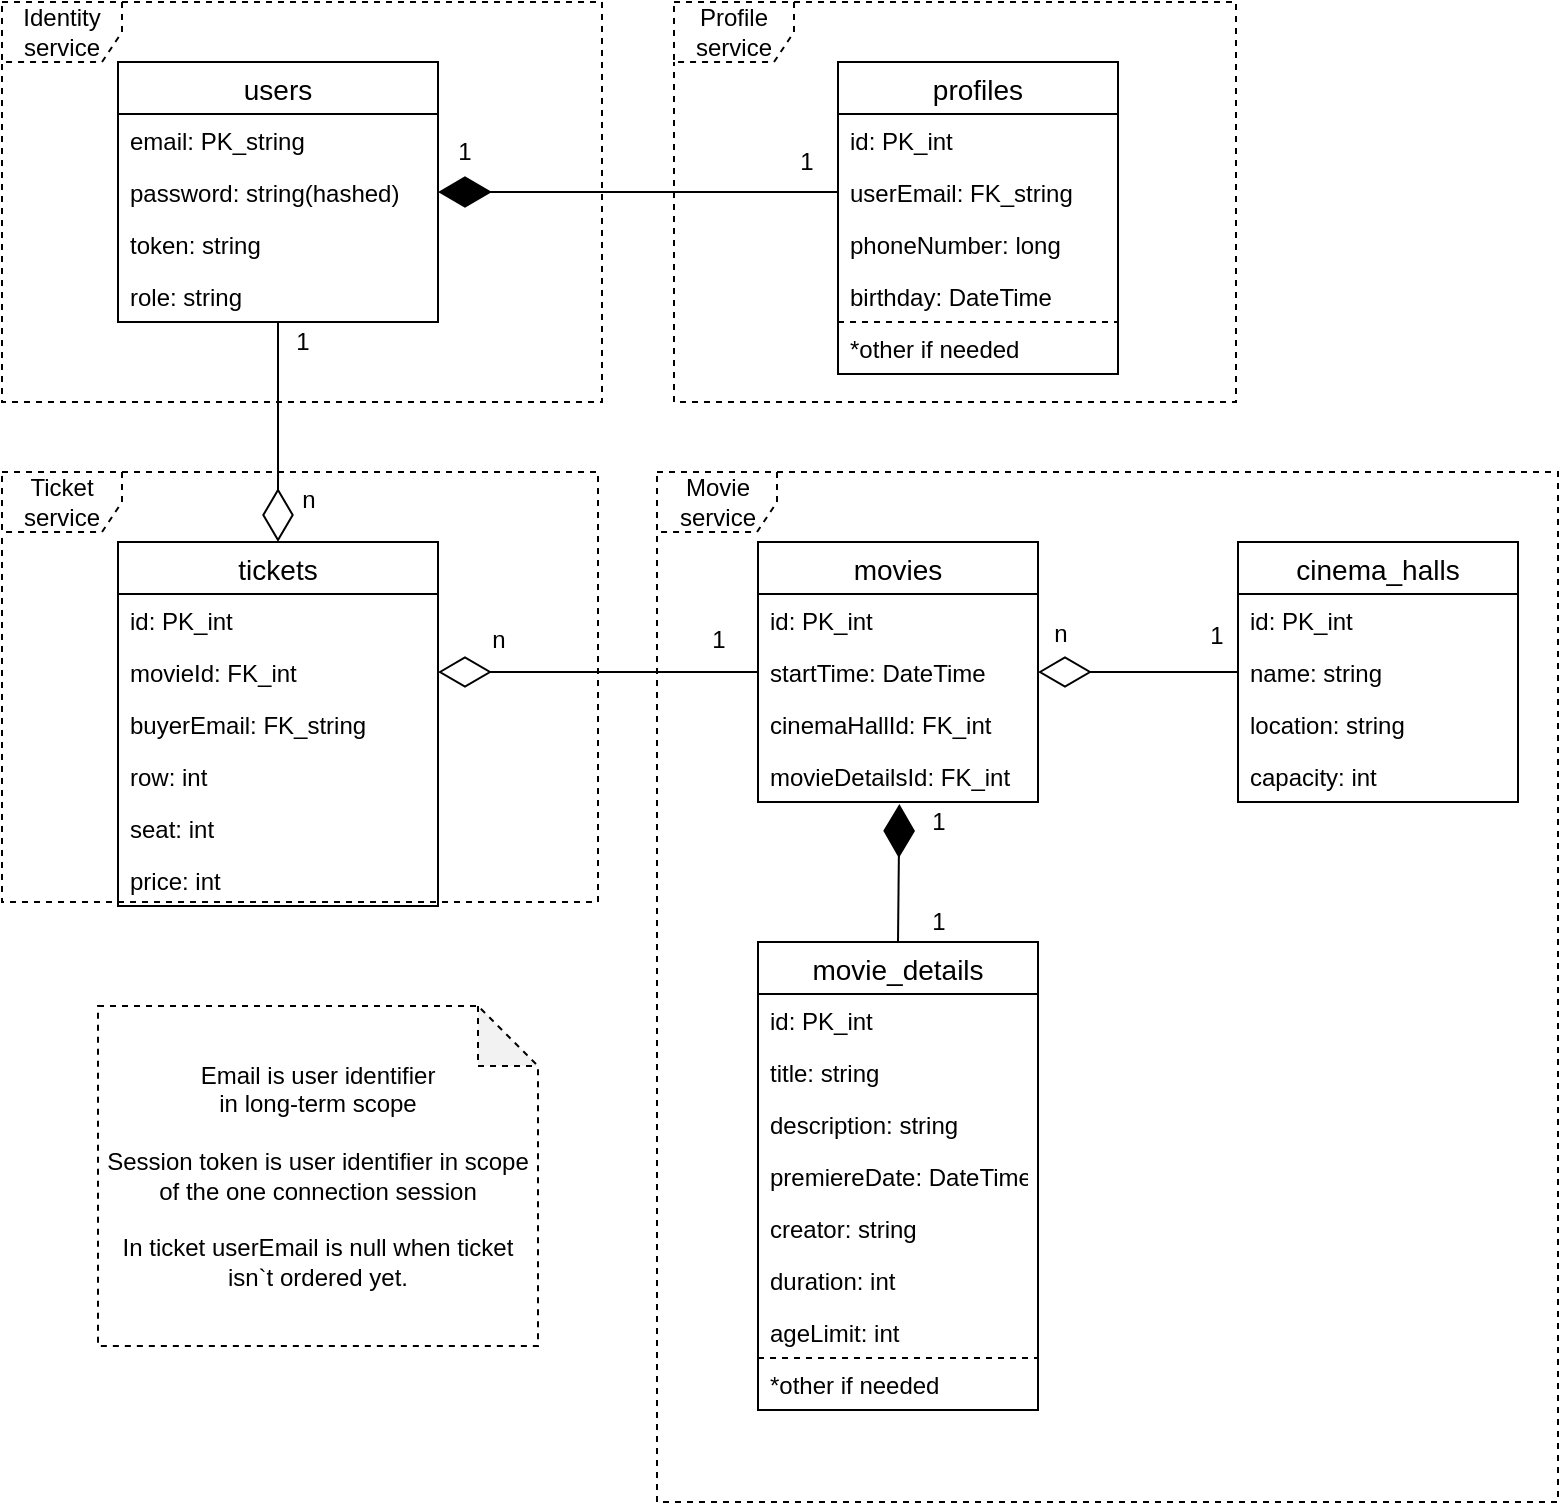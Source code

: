 <mxfile version="13.1.9" type="device"><diagram id="HyPP4iMAZvmTg-MVXENC" name="Page-1"><mxGraphModel dx="1278" dy="548" grid="1" gridSize="10" guides="1" tooltips="1" connect="1" arrows="1" fold="1" page="1" pageScale="1" pageWidth="827" pageHeight="1169" math="0" shadow="0"><root><mxCell id="0"/><mxCell id="1" parent="0"/><mxCell id="A431iBK7toPbm6oHmLE2-80" value="Identity&lt;br&gt;service" style="shape=umlFrame;whiteSpace=wrap;html=1;dashed=1;strokeColor=#000000;" parent="1" vertex="1"><mxGeometry x="22" y="10" width="300" height="200" as="geometry"/></mxCell><mxCell id="A431iBK7toPbm6oHmLE2-82" value="Ticket service" style="shape=umlFrame;whiteSpace=wrap;html=1;dashed=1;strokeColor=#000000;" parent="1" vertex="1"><mxGeometry x="22" y="245" width="298" height="215" as="geometry"/></mxCell><mxCell id="A431iBK7toPbm6oHmLE2-83" value="Movie service" style="shape=umlFrame;whiteSpace=wrap;html=1;dashed=1;strokeColor=#000000;" parent="1" vertex="1"><mxGeometry x="349.5" y="245" width="450.5" height="515" as="geometry"/></mxCell><mxCell id="A431iBK7toPbm6oHmLE2-81" value="Profile service" style="shape=umlFrame;whiteSpace=wrap;html=1;dashed=1;strokeColor=#000000;" parent="1" vertex="1"><mxGeometry x="358" y="10" width="281" height="200" as="geometry"/></mxCell><mxCell id="A431iBK7toPbm6oHmLE2-29" value="" style="endArrow=diamondThin;endFill=1;endSize=24;html=1;exitX=0.5;exitY=0;exitDx=0;exitDy=0;entryX=0.505;entryY=1.038;entryDx=0;entryDy=0;entryPerimeter=0;" parent="1" source="A431iBK7toPbm6oHmLE2-15" target="A431iBK7toPbm6oHmLE2-28" edge="1"><mxGeometry width="160" relative="1" as="geometry"><mxPoint x="810" y="420" as="sourcePoint"/><mxPoint x="650" y="420" as="targetPoint"/></mxGeometry></mxCell><mxCell id="A431iBK7toPbm6oHmLE2-10" value="users" style="swimlane;fontStyle=0;childLayout=stackLayout;horizontal=1;startSize=26;horizontalStack=0;resizeParent=1;resizeParentMax=0;resizeLast=0;collapsible=1;marginBottom=0;align=center;fontSize=14;" parent="1" vertex="1"><mxGeometry x="80" y="40" width="160" height="130" as="geometry"/></mxCell><mxCell id="A431iBK7toPbm6oHmLE2-12" value="email: PK_string" style="text;strokeColor=none;fillColor=none;spacingLeft=4;spacingRight=4;overflow=hidden;rotatable=0;points=[[0,0.5],[1,0.5]];portConstraint=eastwest;fontSize=12;" parent="A431iBK7toPbm6oHmLE2-10" vertex="1"><mxGeometry y="26" width="160" height="26" as="geometry"/></mxCell><mxCell id="A431iBK7toPbm6oHmLE2-13" value="password: string(hashed)&#10;" style="text;strokeColor=none;fillColor=none;spacingLeft=4;spacingRight=4;overflow=hidden;rotatable=0;points=[[0,0.5],[1,0.5]];portConstraint=eastwest;fontSize=12;" parent="A431iBK7toPbm6oHmLE2-10" vertex="1"><mxGeometry y="52" width="160" height="26" as="geometry"/></mxCell><mxCell id="A431iBK7toPbm6oHmLE2-14" value="token: string" style="text;strokeColor=none;fillColor=none;spacingLeft=4;spacingRight=4;overflow=hidden;rotatable=0;points=[[0,0.5],[1,0.5]];portConstraint=eastwest;fontSize=12;" parent="A431iBK7toPbm6oHmLE2-10" vertex="1"><mxGeometry y="78" width="160" height="26" as="geometry"/></mxCell><mxCell id="A431iBK7toPbm6oHmLE2-46" value="role: string" style="text;strokeColor=none;fillColor=none;spacingLeft=4;spacingRight=4;overflow=hidden;rotatable=0;points=[[0,0.5],[1,0.5]];portConstraint=eastwest;fontSize=12;" parent="A431iBK7toPbm6oHmLE2-10" vertex="1"><mxGeometry y="104" width="160" height="26" as="geometry"/></mxCell><mxCell id="A431iBK7toPbm6oHmLE2-30" value="1" style="text;html=1;align=center;verticalAlign=middle;resizable=0;points=[];autosize=1;" parent="1" vertex="1"><mxGeometry x="480" y="460" width="20" height="20" as="geometry"/></mxCell><mxCell id="A431iBK7toPbm6oHmLE2-31" value="1" style="text;html=1;align=center;verticalAlign=middle;resizable=0;points=[];autosize=1;" parent="1" vertex="1"><mxGeometry x="480" y="410" width="20" height="20" as="geometry"/></mxCell><mxCell id="A431iBK7toPbm6oHmLE2-39" value="" style="endArrow=diamondThin;endFill=0;endSize=24;html=1;entryX=1;entryY=0.5;entryDx=0;entryDy=0;exitX=0;exitY=0.5;exitDx=0;exitDy=0;" parent="1" source="A431iBK7toPbm6oHmLE2-34" target="A431iBK7toPbm6oHmLE2-26" edge="1"><mxGeometry width="160" relative="1" as="geometry"><mxPoint x="580" y="410" as="sourcePoint"/><mxPoint x="740" y="410" as="targetPoint"/></mxGeometry></mxCell><mxCell id="A431iBK7toPbm6oHmLE2-40" value="n" style="text;html=1;align=center;verticalAlign=middle;resizable=0;points=[];autosize=1;" parent="1" vertex="1"><mxGeometry x="541" y="316" width="20" height="20" as="geometry"/></mxCell><mxCell id="A431iBK7toPbm6oHmLE2-41" value="1" style="text;html=1;align=center;verticalAlign=middle;resizable=0;points=[];autosize=1;" parent="1" vertex="1"><mxGeometry x="619" y="317" width="20" height="20" as="geometry"/></mxCell><mxCell id="A431iBK7toPbm6oHmLE2-23" value="movies" style="swimlane;fontStyle=0;childLayout=stackLayout;horizontal=1;startSize=26;horizontalStack=0;resizeParent=1;resizeParentMax=0;resizeLast=0;collapsible=1;marginBottom=0;align=center;fontSize=14;" parent="1" vertex="1"><mxGeometry x="400" y="280" width="140" height="130" as="geometry"/></mxCell><mxCell id="A431iBK7toPbm6oHmLE2-24" value="id: PK_int" style="text;strokeColor=none;fillColor=none;spacingLeft=4;spacingRight=4;overflow=hidden;rotatable=0;points=[[0,0.5],[1,0.5]];portConstraint=eastwest;fontSize=12;" parent="A431iBK7toPbm6oHmLE2-23" vertex="1"><mxGeometry y="26" width="140" height="26" as="geometry"/></mxCell><mxCell id="A431iBK7toPbm6oHmLE2-26" value="startTime: DateTime" style="text;strokeColor=none;fillColor=none;spacingLeft=4;spacingRight=4;overflow=hidden;rotatable=0;points=[[0,0.5],[1,0.5]];portConstraint=eastwest;fontSize=12;" parent="A431iBK7toPbm6oHmLE2-23" vertex="1"><mxGeometry y="52" width="140" height="26" as="geometry"/></mxCell><mxCell id="A431iBK7toPbm6oHmLE2-25" value="cinemaHallId: FK_int" style="text;strokeColor=none;fillColor=none;spacingLeft=4;spacingRight=4;overflow=hidden;rotatable=0;points=[[0,0.5],[1,0.5]];portConstraint=eastwest;fontSize=12;" parent="A431iBK7toPbm6oHmLE2-23" vertex="1"><mxGeometry y="78" width="140" height="26" as="geometry"/></mxCell><mxCell id="A431iBK7toPbm6oHmLE2-28" value="movieDetailsId: FK_int" style="text;strokeColor=none;fillColor=none;spacingLeft=4;spacingRight=4;overflow=hidden;rotatable=0;points=[[0,0.5],[1,0.5]];portConstraint=eastwest;fontSize=12;" parent="A431iBK7toPbm6oHmLE2-23" vertex="1"><mxGeometry y="104" width="140" height="26" as="geometry"/></mxCell><mxCell id="A431iBK7toPbm6oHmLE2-15" value="movie_details" style="swimlane;fontStyle=0;childLayout=stackLayout;horizontal=1;startSize=26;horizontalStack=0;resizeParent=1;resizeParentMax=0;resizeLast=0;collapsible=1;marginBottom=0;align=center;fontSize=14;" parent="1" vertex="1"><mxGeometry x="400" y="480" width="140" height="234" as="geometry"/></mxCell><mxCell id="A431iBK7toPbm6oHmLE2-16" value="id: PK_int" style="text;strokeColor=none;fillColor=none;spacingLeft=4;spacingRight=4;overflow=hidden;rotatable=0;points=[[0,0.5],[1,0.5]];portConstraint=eastwest;fontSize=12;" parent="A431iBK7toPbm6oHmLE2-15" vertex="1"><mxGeometry y="26" width="140" height="26" as="geometry"/></mxCell><mxCell id="A431iBK7toPbm6oHmLE2-17" value="title: string" style="text;strokeColor=none;fillColor=none;spacingLeft=4;spacingRight=4;overflow=hidden;rotatable=0;points=[[0,0.5],[1,0.5]];portConstraint=eastwest;fontSize=12;" parent="A431iBK7toPbm6oHmLE2-15" vertex="1"><mxGeometry y="52" width="140" height="26" as="geometry"/></mxCell><mxCell id="A431iBK7toPbm6oHmLE2-18" value="description: string" style="text;strokeColor=none;fillColor=none;spacingLeft=4;spacingRight=4;overflow=hidden;rotatable=0;points=[[0,0.5],[1,0.5]];portConstraint=eastwest;fontSize=12;" parent="A431iBK7toPbm6oHmLE2-15" vertex="1"><mxGeometry y="78" width="140" height="26" as="geometry"/></mxCell><mxCell id="A431iBK7toPbm6oHmLE2-20" value="premiereDate: DateTime" style="text;strokeColor=none;fillColor=none;spacingLeft=4;spacingRight=4;overflow=hidden;rotatable=0;points=[[0,0.5],[1,0.5]];portConstraint=eastwest;fontSize=12;" parent="A431iBK7toPbm6oHmLE2-15" vertex="1"><mxGeometry y="104" width="140" height="26" as="geometry"/></mxCell><mxCell id="A431iBK7toPbm6oHmLE2-21" value="creator: string" style="text;strokeColor=none;fillColor=none;spacingLeft=4;spacingRight=4;overflow=hidden;rotatable=0;points=[[0,0.5],[1,0.5]];portConstraint=eastwest;fontSize=12;" parent="A431iBK7toPbm6oHmLE2-15" vertex="1"><mxGeometry y="130" width="140" height="26" as="geometry"/></mxCell><mxCell id="A431iBK7toPbm6oHmLE2-27" value="duration: int" style="text;strokeColor=none;fillColor=none;spacingLeft=4;spacingRight=4;overflow=hidden;rotatable=0;points=[[0,0.5],[1,0.5]];portConstraint=eastwest;fontSize=12;" parent="A431iBK7toPbm6oHmLE2-15" vertex="1"><mxGeometry y="156" width="140" height="26" as="geometry"/></mxCell><mxCell id="uUafb0fmnkn28rzZJgw--2" value="ageLimit: int" style="text;strokeColor=none;fillColor=none;spacingLeft=4;spacingRight=4;overflow=hidden;rotatable=0;points=[[0,0.5],[1,0.5]];portConstraint=eastwest;fontSize=12;" parent="A431iBK7toPbm6oHmLE2-15" vertex="1"><mxGeometry y="182" width="140" height="26" as="geometry"/></mxCell><mxCell id="A431iBK7toPbm6oHmLE2-54" value="*other if needed" style="text;strokeColor=#000000;fillColor=none;spacingLeft=4;spacingRight=4;overflow=hidden;rotatable=0;points=[[0,0.5],[1,0.5]];portConstraint=eastwest;fontSize=12;dashed=1;" parent="A431iBK7toPbm6oHmLE2-15" vertex="1"><mxGeometry y="208" width="140" height="26" as="geometry"/></mxCell><mxCell id="A431iBK7toPbm6oHmLE2-32" value="cinema_halls" style="swimlane;fontStyle=0;childLayout=stackLayout;horizontal=1;startSize=26;horizontalStack=0;resizeParent=1;resizeParentMax=0;resizeLast=0;collapsible=1;marginBottom=0;align=center;fontSize=14;" parent="1" vertex="1"><mxGeometry x="640" y="280" width="140" height="130" as="geometry"/></mxCell><mxCell id="A431iBK7toPbm6oHmLE2-33" value="id: PK_int" style="text;strokeColor=none;fillColor=none;spacingLeft=4;spacingRight=4;overflow=hidden;rotatable=0;points=[[0,0.5],[1,0.5]];portConstraint=eastwest;fontSize=12;" parent="A431iBK7toPbm6oHmLE2-32" vertex="1"><mxGeometry y="26" width="140" height="26" as="geometry"/></mxCell><mxCell id="A431iBK7toPbm6oHmLE2-34" value="name: string" style="text;strokeColor=none;fillColor=none;spacingLeft=4;spacingRight=4;overflow=hidden;rotatable=0;points=[[0,0.5],[1,0.5]];portConstraint=eastwest;fontSize=12;" parent="A431iBK7toPbm6oHmLE2-32" vertex="1"><mxGeometry y="52" width="140" height="26" as="geometry"/></mxCell><mxCell id="A431iBK7toPbm6oHmLE2-36" value="location: string" style="text;strokeColor=none;fillColor=none;spacingLeft=4;spacingRight=4;overflow=hidden;rotatable=0;points=[[0,0.5],[1,0.5]];portConstraint=eastwest;fontSize=12;" parent="A431iBK7toPbm6oHmLE2-32" vertex="1"><mxGeometry y="78" width="140" height="26" as="geometry"/></mxCell><mxCell id="A431iBK7toPbm6oHmLE2-42" value="capacity: int" style="text;strokeColor=none;fillColor=none;spacingLeft=4;spacingRight=4;overflow=hidden;rotatable=0;points=[[0,0.5],[1,0.5]];portConstraint=eastwest;fontSize=12;" parent="A431iBK7toPbm6oHmLE2-32" vertex="1"><mxGeometry y="104" width="140" height="26" as="geometry"/></mxCell><mxCell id="A431iBK7toPbm6oHmLE2-56" value="tickets" style="swimlane;fontStyle=0;childLayout=stackLayout;horizontal=1;startSize=26;horizontalStack=0;resizeParent=1;resizeParentMax=0;resizeLast=0;collapsible=1;marginBottom=0;align=center;fontSize=14;" parent="1" vertex="1"><mxGeometry x="80" y="280" width="160" height="182" as="geometry"/></mxCell><mxCell id="A431iBK7toPbm6oHmLE2-57" value="id: PK_int" style="text;strokeColor=none;fillColor=none;spacingLeft=4;spacingRight=4;overflow=hidden;rotatable=0;points=[[0,0.5],[1,0.5]];portConstraint=eastwest;fontSize=12;" parent="A431iBK7toPbm6oHmLE2-56" vertex="1"><mxGeometry y="26" width="160" height="26" as="geometry"/></mxCell><mxCell id="A431iBK7toPbm6oHmLE2-58" value="movieId: FK_int" style="text;strokeColor=none;fillColor=none;spacingLeft=4;spacingRight=4;overflow=hidden;rotatable=0;points=[[0,0.5],[1,0.5]];portConstraint=eastwest;fontSize=12;" parent="A431iBK7toPbm6oHmLE2-56" vertex="1"><mxGeometry y="52" width="160" height="26" as="geometry"/></mxCell><mxCell id="A431iBK7toPbm6oHmLE2-59" value="buyerEmail: FK_string" style="text;strokeColor=none;fillColor=none;spacingLeft=4;spacingRight=4;overflow=hidden;rotatable=0;points=[[0,0.5],[1,0.5]];portConstraint=eastwest;fontSize=12;" parent="A431iBK7toPbm6oHmLE2-56" vertex="1"><mxGeometry y="78" width="160" height="26" as="geometry"/></mxCell><mxCell id="A431iBK7toPbm6oHmLE2-60" value="row: int" style="text;strokeColor=none;fillColor=none;spacingLeft=4;spacingRight=4;overflow=hidden;rotatable=0;points=[[0,0.5],[1,0.5]];portConstraint=eastwest;fontSize=12;" parent="A431iBK7toPbm6oHmLE2-56" vertex="1"><mxGeometry y="104" width="160" height="26" as="geometry"/></mxCell><mxCell id="JplLgN0cPDRTZFJB35aJ-1" value="seat: int" style="text;strokeColor=none;fillColor=none;spacingLeft=4;spacingRight=4;overflow=hidden;rotatable=0;points=[[0,0.5],[1,0.5]];portConstraint=eastwest;fontSize=12;" vertex="1" parent="A431iBK7toPbm6oHmLE2-56"><mxGeometry y="130" width="160" height="26" as="geometry"/></mxCell><mxCell id="A431iBK7toPbm6oHmLE2-62" value="price: int" style="text;strokeColor=none;fillColor=none;spacingLeft=4;spacingRight=4;overflow=hidden;rotatable=0;points=[[0,0.5],[1,0.5]];portConstraint=eastwest;fontSize=12;" parent="A431iBK7toPbm6oHmLE2-56" vertex="1"><mxGeometry y="156" width="160" height="26" as="geometry"/></mxCell><mxCell id="A431iBK7toPbm6oHmLE2-64" value="" style="endArrow=diamondThin;endFill=0;endSize=24;html=1;exitX=0;exitY=0.5;exitDx=0;exitDy=0;entryX=1;entryY=0.5;entryDx=0;entryDy=0;" parent="1" source="A431iBK7toPbm6oHmLE2-26" target="A431iBK7toPbm6oHmLE2-58" edge="1"><mxGeometry width="160" relative="1" as="geometry"><mxPoint x="370" y="390" as="sourcePoint"/><mxPoint x="270" y="390" as="targetPoint"/></mxGeometry></mxCell><mxCell id="A431iBK7toPbm6oHmLE2-65" value="n" style="text;html=1;align=center;verticalAlign=middle;resizable=0;points=[];autosize=1;" parent="1" vertex="1"><mxGeometry x="260" y="319" width="20" height="20" as="geometry"/></mxCell><mxCell id="A431iBK7toPbm6oHmLE2-66" value="1" style="text;html=1;align=center;verticalAlign=middle;resizable=0;points=[];autosize=1;" parent="1" vertex="1"><mxGeometry x="370" y="319" width="20" height="20" as="geometry"/></mxCell><mxCell id="A431iBK7toPbm6oHmLE2-68" value="Email is user identifier &lt;br&gt;in long-term scope&lt;br&gt;&lt;br&gt;Session token is user identifier in scope of the one connection session&lt;br&gt;&lt;br&gt;In ticket userEmail is null when ticket isn`t ordered yet." style="shape=note;whiteSpace=wrap;html=1;backgroundOutline=1;darkOpacity=0.05;dashed=1;strokeColor=#000000;" parent="1" vertex="1"><mxGeometry x="70" y="512" width="220" height="170" as="geometry"/></mxCell><mxCell id="A431iBK7toPbm6oHmLE2-74" value="" style="endArrow=diamondThin;endFill=0;endSize=24;html=1;entryX=0.5;entryY=0;entryDx=0;entryDy=0;" parent="1" source="A431iBK7toPbm6oHmLE2-10" target="A431iBK7toPbm6oHmLE2-56" edge="1"><mxGeometry width="160" relative="1" as="geometry"><mxPoint x="200" y="240.0" as="sourcePoint"/><mxPoint x="160" y="270" as="targetPoint"/></mxGeometry></mxCell><mxCell id="A431iBK7toPbm6oHmLE2-75" value="" style="endArrow=diamondThin;endFill=1;endSize=24;html=1;exitX=0;exitY=0.5;exitDx=0;exitDy=0;" parent="1" source="A431iBK7toPbm6oHmLE2-3" target="A431iBK7toPbm6oHmLE2-10" edge="1"><mxGeometry width="160" relative="1" as="geometry"><mxPoint x="260" y="190" as="sourcePoint"/><mxPoint x="420" y="190" as="targetPoint"/></mxGeometry></mxCell><mxCell id="A431iBK7toPbm6oHmLE2-76" value="1" style="text;html=1;align=center;verticalAlign=middle;resizable=0;points=[];autosize=1;" parent="1" vertex="1"><mxGeometry x="414" y="80" width="20" height="20" as="geometry"/></mxCell><mxCell id="A431iBK7toPbm6oHmLE2-77" value="1" style="text;html=1;align=center;verticalAlign=middle;resizable=0;points=[];autosize=1;" parent="1" vertex="1"><mxGeometry x="243" y="75" width="20" height="20" as="geometry"/></mxCell><mxCell id="A431iBK7toPbm6oHmLE2-78" value="n" style="text;html=1;align=center;verticalAlign=middle;resizable=0;points=[];autosize=1;" parent="1" vertex="1"><mxGeometry x="165" y="249" width="20" height="20" as="geometry"/></mxCell><mxCell id="A431iBK7toPbm6oHmLE2-79" value="1" style="text;html=1;align=center;verticalAlign=middle;resizable=0;points=[];autosize=1;" parent="1" vertex="1"><mxGeometry x="162" y="170" width="20" height="20" as="geometry"/></mxCell><mxCell id="A431iBK7toPbm6oHmLE2-1" value="profiles" style="swimlane;fontStyle=0;childLayout=stackLayout;horizontal=1;startSize=26;horizontalStack=0;resizeParent=1;resizeParentMax=0;resizeLast=0;collapsible=1;marginBottom=0;align=center;fontSize=14;" parent="1" vertex="1"><mxGeometry x="440" y="40" width="140" height="156" as="geometry"/></mxCell><mxCell id="A431iBK7toPbm6oHmLE2-2" value="id: PK_int" style="text;strokeColor=none;fillColor=none;spacingLeft=4;spacingRight=4;overflow=hidden;rotatable=0;points=[[0,0.5],[1,0.5]];portConstraint=eastwest;fontSize=12;" parent="A431iBK7toPbm6oHmLE2-1" vertex="1"><mxGeometry y="26" width="140" height="26" as="geometry"/></mxCell><mxCell id="A431iBK7toPbm6oHmLE2-3" value="userEmail: FK_string" style="text;strokeColor=none;fillColor=none;spacingLeft=4;spacingRight=4;overflow=hidden;rotatable=0;points=[[0,0.5],[1,0.5]];portConstraint=eastwest;fontSize=12;" parent="A431iBK7toPbm6oHmLE2-1" vertex="1"><mxGeometry y="52" width="140" height="26" as="geometry"/></mxCell><mxCell id="A431iBK7toPbm6oHmLE2-69" value="phoneNumber: long" style="text;strokeColor=none;fillColor=none;spacingLeft=4;spacingRight=4;overflow=hidden;rotatable=0;points=[[0,0.5],[1,0.5]];portConstraint=eastwest;fontSize=12;" parent="A431iBK7toPbm6oHmLE2-1" vertex="1"><mxGeometry y="78" width="140" height="26" as="geometry"/></mxCell><mxCell id="A431iBK7toPbm6oHmLE2-9" value="birthday: DateTime" style="text;strokeColor=none;fillColor=none;spacingLeft=4;spacingRight=4;overflow=hidden;rotatable=0;points=[[0,0.5],[1,0.5]];portConstraint=eastwest;fontSize=12;" parent="A431iBK7toPbm6oHmLE2-1" vertex="1"><mxGeometry y="104" width="140" height="26" as="geometry"/></mxCell><mxCell id="A431iBK7toPbm6oHmLE2-55" value="*other if needed" style="text;strokeColor=#000000;fillColor=none;spacingLeft=4;spacingRight=4;overflow=hidden;rotatable=0;points=[[0,0.5],[1,0.5]];portConstraint=eastwest;fontSize=12;dashed=1;" parent="A431iBK7toPbm6oHmLE2-1" vertex="1"><mxGeometry y="130" width="140" height="26" as="geometry"/></mxCell></root></mxGraphModel></diagram></mxfile>